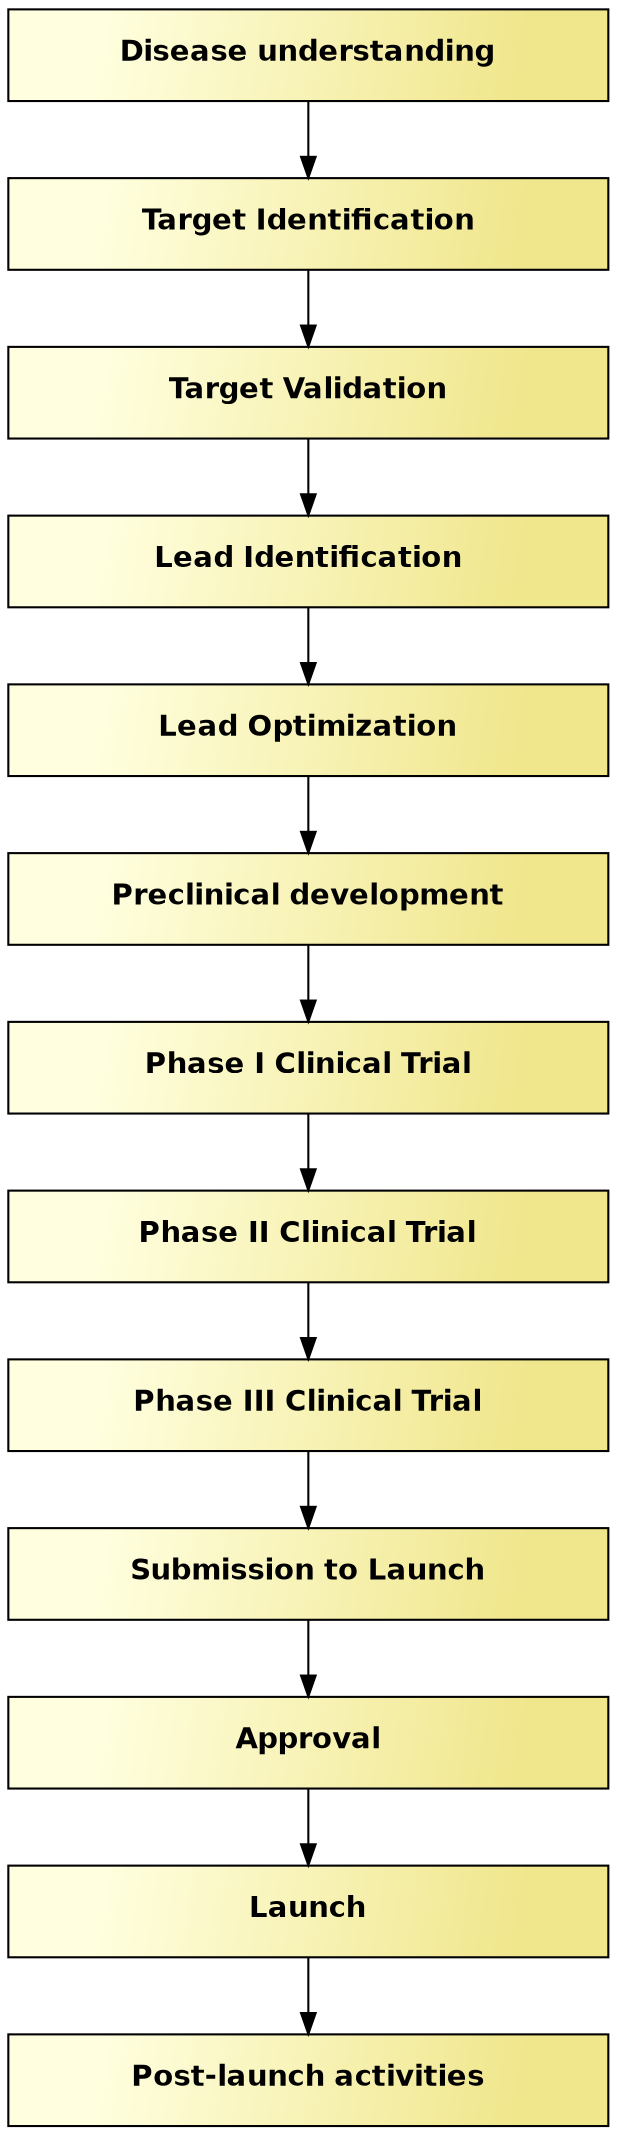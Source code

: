 digraph LinearWorkflow {

  graph [rankdir = TB]

  node [shape = record,
	style = filled,
	fixedsize=true,
	width=4,
	height=0.618,
	fontsize=14,
	fillcolor = "lightyellow:khaki",
	gradientangle=315,
	fontname="Helvetica"]
  DU[label=< <B>Disease understanding</B> >]
  TI[label=< <B>Target Identification</B> >]
  TV[label=< <B>Target Validation</B> >]
  LI [label=< <B>Lead Identification</B> >]
  LO [label=< <B>Lead Optimization</B> >]
  PcD [label=< <B>Preclinical development</B> >]
  CT1 [label=< <B>Phase I Clinical Trial</B> >]
  CT2 [label=< <B>Phase II Clinical Trial</B> >]
  CT3 [label=< <B>Phase III Clinical Trial</B> >] 
  Sub [label=< <B>Submission to Launch</B> >] 
  Approval [label=< <B>Approval</B> >]  
  Launch [label=< <B>Launch</B> >]  
  CT4 [label=< <B>Post-launch activities</B> >] 
  
  edge [color = black,
        arrowname = vee,
        fontname="Helvetica",
        fontsize=10]
  DU -> TI
  TI -> TV
  TV -> LI
  LI -> LO
  LO -> PcD
  PcD -> CT1
  CT1 -> CT2
  CT2 -> CT3
  CT3 -> Sub
  Sub -> Approval
  Approval -> Launch
  Launch -> CT4
}
